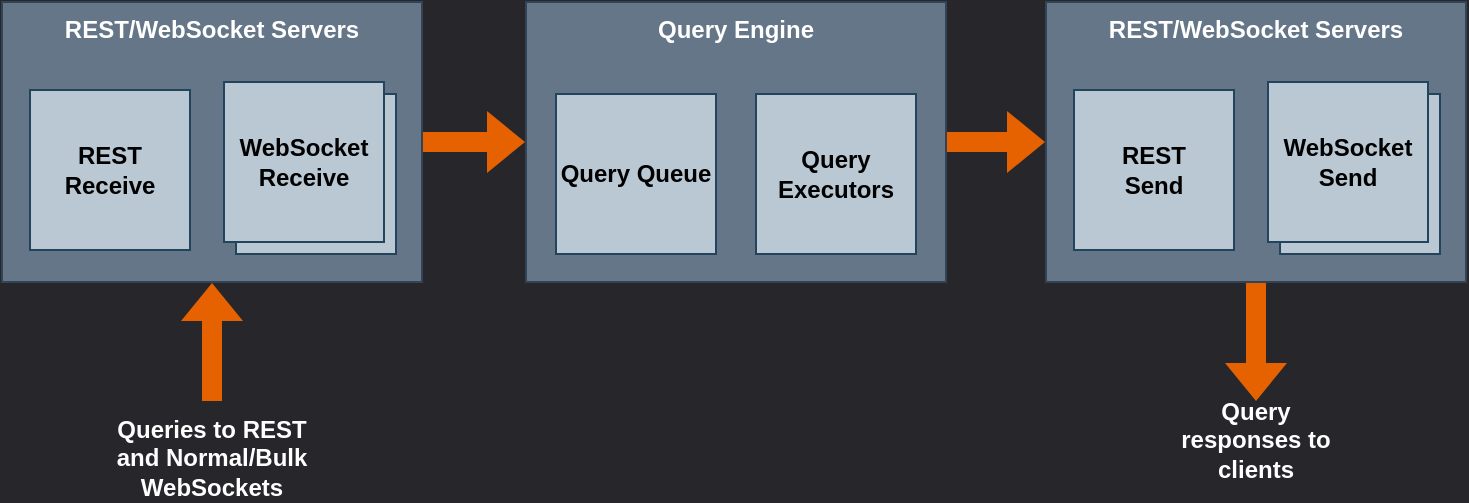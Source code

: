 <mxfile version="21.3.0" type="device">
  <diagram name="Page-1" id="YqbcEy3z3K4yAUapyH__">
    <mxGraphModel dx="1390" dy="766" grid="0" gridSize="10" guides="1" tooltips="1" connect="1" arrows="1" fold="1" page="1" pageScale="1" pageWidth="1600" pageHeight="900" background="#27262b" math="0" shadow="0">
      <root>
        <mxCell id="0" />
        <mxCell id="1" parent="0" />
        <mxCell id="2dwhkyljuTf9w7VVcDqh-1" value="&lt;b&gt;Query Engine&lt;br&gt;&lt;/b&gt;" style="whiteSpace=wrap;html=1;fillColor=#647687;strokeColor=#314354;verticalAlign=top;fontColor=#ffffff;" vertex="1" parent="1">
          <mxGeometry x="430" y="80" width="210" height="140" as="geometry" />
        </mxCell>
        <mxCell id="2dwhkyljuTf9w7VVcDqh-2" value="&lt;b&gt;Query Queue&lt;br&gt;&lt;/b&gt;" style="whiteSpace=wrap;html=1;aspect=fixed;fillColor=#bac8d3;strokeColor=#23445d;verticalAlign=middle;" vertex="1" parent="1">
          <mxGeometry x="445" y="126" width="80" height="80" as="geometry" />
        </mxCell>
        <mxCell id="2dwhkyljuTf9w7VVcDqh-3" value="&lt;b&gt;Query Executors&lt;br&gt;&lt;/b&gt;" style="whiteSpace=wrap;html=1;aspect=fixed;fillColor=#bac8d3;strokeColor=#23445d;verticalAlign=middle;" vertex="1" parent="1">
          <mxGeometry x="545" y="126" width="80" height="80" as="geometry" />
        </mxCell>
        <mxCell id="2dwhkyljuTf9w7VVcDqh-8" value="&lt;b&gt;REST/WebSocket Servers&lt;br&gt;&lt;/b&gt;" style="whiteSpace=wrap;html=1;fillColor=#647687;strokeColor=#314354;verticalAlign=top;fontColor=#ffffff;" vertex="1" parent="1">
          <mxGeometry x="168" y="80" width="210" height="140" as="geometry" />
        </mxCell>
        <mxCell id="2dwhkyljuTf9w7VVcDqh-9" value="&lt;div&gt;&lt;b&gt;REST&lt;/b&gt;&lt;/div&gt;&lt;div&gt;&lt;b&gt;Receive &lt;/b&gt;&lt;/div&gt;" style="whiteSpace=wrap;html=1;aspect=fixed;fillColor=#bac8d3;strokeColor=#23445d;verticalAlign=middle;" vertex="1" parent="1">
          <mxGeometry x="182" y="124" width="80" height="80" as="geometry" />
        </mxCell>
        <mxCell id="2dwhkyljuTf9w7VVcDqh-10" value="&lt;div&gt;&lt;b&gt;WebSocket&lt;/b&gt;&lt;/div&gt;&lt;div&gt;&lt;b&gt;Receive &lt;/b&gt;&lt;/div&gt;" style="whiteSpace=wrap;html=1;aspect=fixed;fillColor=#bac8d3;strokeColor=#23445d;verticalAlign=middle;" vertex="1" parent="1">
          <mxGeometry x="285" y="126" width="80" height="80" as="geometry" />
        </mxCell>
        <mxCell id="2dwhkyljuTf9w7VVcDqh-11" value="" style="shape=flexArrow;endArrow=classic;html=1;rounded=0;entryX=0;entryY=0.5;entryDx=0;entryDy=0;fillColor=#e66100;strokeColor=none;exitX=1;exitY=0.5;exitDx=0;exitDy=0;" edge="1" parent="1" source="2dwhkyljuTf9w7VVcDqh-8" target="2dwhkyljuTf9w7VVcDqh-1">
          <mxGeometry width="50" height="50" relative="1" as="geometry">
            <mxPoint x="394" y="182" as="sourcePoint" />
            <mxPoint x="404" y="170" as="targetPoint" />
          </mxGeometry>
        </mxCell>
        <mxCell id="2dwhkyljuTf9w7VVcDqh-12" value="&lt;div&gt;&lt;b&gt;WebSocket&lt;/b&gt;&lt;/div&gt;&lt;div&gt;&lt;b&gt;Receive &lt;/b&gt;&lt;/div&gt;" style="whiteSpace=wrap;html=1;aspect=fixed;fillColor=#bac8d3;strokeColor=#23445d;verticalAlign=middle;" vertex="1" parent="1">
          <mxGeometry x="279" y="120" width="80" height="80" as="geometry" />
        </mxCell>
        <mxCell id="2dwhkyljuTf9w7VVcDqh-15" value="" style="shape=flexArrow;endArrow=classic;html=1;rounded=0;entryX=0.5;entryY=1;entryDx=0;entryDy=0;fillColor=#e66100;strokeColor=none;" edge="1" parent="1" target="2dwhkyljuTf9w7VVcDqh-8">
          <mxGeometry width="50" height="50" relative="1" as="geometry">
            <mxPoint x="273" y="280" as="sourcePoint" />
            <mxPoint x="311" y="230" as="targetPoint" />
            <Array as="points" />
          </mxGeometry>
        </mxCell>
        <mxCell id="2dwhkyljuTf9w7VVcDqh-16" value="Queries to REST and Normal/Bulk WebSockets" style="text;html=1;align=center;verticalAlign=middle;whiteSpace=wrap;rounded=0;fontStyle=1;fontColor=#FFFFFF;" vertex="1" parent="1">
          <mxGeometry x="223" y="293" width="100" height="30" as="geometry" />
        </mxCell>
        <mxCell id="2dwhkyljuTf9w7VVcDqh-17" value="&lt;b&gt;REST/WebSocket Servers&lt;br&gt;&lt;/b&gt;" style="whiteSpace=wrap;html=1;fillColor=#647687;strokeColor=#314354;verticalAlign=top;fontColor=#ffffff;" vertex="1" parent="1">
          <mxGeometry x="690" y="80" width="210" height="140" as="geometry" />
        </mxCell>
        <mxCell id="2dwhkyljuTf9w7VVcDqh-18" value="&lt;div&gt;&lt;b&gt;REST&lt;/b&gt;&lt;/div&gt;&lt;div&gt;&lt;b&gt;Send&lt;/b&gt;&lt;/div&gt;" style="whiteSpace=wrap;html=1;aspect=fixed;fillColor=#bac8d3;strokeColor=#23445d;verticalAlign=middle;" vertex="1" parent="1">
          <mxGeometry x="704" y="124" width="80" height="80" as="geometry" />
        </mxCell>
        <mxCell id="2dwhkyljuTf9w7VVcDqh-19" value="&lt;div&gt;&lt;b&gt;WebSocket&lt;/b&gt;&lt;/div&gt;&lt;div&gt;&lt;b&gt;Receive &lt;/b&gt;&lt;/div&gt;" style="whiteSpace=wrap;html=1;aspect=fixed;fillColor=#bac8d3;strokeColor=#23445d;verticalAlign=middle;" vertex="1" parent="1">
          <mxGeometry x="807" y="126" width="80" height="80" as="geometry" />
        </mxCell>
        <mxCell id="2dwhkyljuTf9w7VVcDqh-21" value="" style="shape=flexArrow;endArrow=classic;html=1;rounded=0;fillColor=#e66100;strokeColor=none;entryX=0;entryY=0.5;entryDx=0;entryDy=0;" edge="1" parent="1" target="2dwhkyljuTf9w7VVcDqh-17">
          <mxGeometry width="50" height="50" relative="1" as="geometry">
            <mxPoint x="640" y="150" as="sourcePoint" />
            <mxPoint x="679" y="161" as="targetPoint" />
          </mxGeometry>
        </mxCell>
        <mxCell id="2dwhkyljuTf9w7VVcDqh-22" value="" style="shape=flexArrow;endArrow=classic;html=1;rounded=0;fillColor=#e66100;exitX=0.5;exitY=1;exitDx=0;exitDy=0;strokeColor=none;" edge="1" parent="1" source="2dwhkyljuTf9w7VVcDqh-17">
          <mxGeometry width="50" height="50" relative="1" as="geometry">
            <mxPoint x="784" y="310" as="sourcePoint" />
            <mxPoint x="795" y="280" as="targetPoint" />
            <Array as="points" />
          </mxGeometry>
        </mxCell>
        <mxCell id="2dwhkyljuTf9w7VVcDqh-23" value="Query responses to clients" style="text;html=1;align=center;verticalAlign=middle;whiteSpace=wrap;rounded=0;fontStyle=1;fontColor=#FFFFFF;" vertex="1" parent="1">
          <mxGeometry x="745" y="284" width="100" height="30" as="geometry" />
        </mxCell>
        <mxCell id="2dwhkyljuTf9w7VVcDqh-25" value="&lt;div&gt;&lt;b&gt;WebSocket&lt;/b&gt;&lt;/div&gt;&lt;div&gt;&lt;b&gt;Send&lt;/b&gt;&lt;/div&gt;" style="whiteSpace=wrap;html=1;aspect=fixed;fillColor=#bac8d3;strokeColor=#23445d;verticalAlign=middle;" vertex="1" parent="1">
          <mxGeometry x="801" y="120" width="80" height="80" as="geometry" />
        </mxCell>
      </root>
    </mxGraphModel>
  </diagram>
</mxfile>
